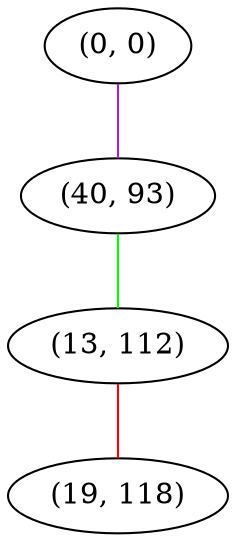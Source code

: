 graph "" {
"(0, 0)";
"(40, 93)";
"(13, 112)";
"(19, 118)";
"(0, 0)" -- "(40, 93)"  [color=purple, key=0, weight=4];
"(40, 93)" -- "(13, 112)"  [color=green, key=0, weight=2];
"(13, 112)" -- "(19, 118)"  [color=red, key=0, weight=1];
}
